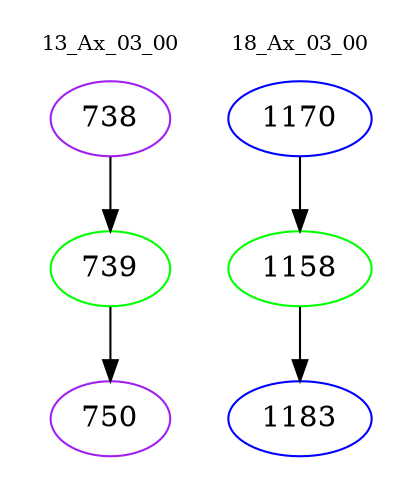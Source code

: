 digraph{
subgraph cluster_0 {
color = white
label = "13_Ax_03_00";
fontsize=10;
T0_738 [label="738", color="purple"]
T0_738 -> T0_739 [color="black"]
T0_739 [label="739", color="green"]
T0_739 -> T0_750 [color="black"]
T0_750 [label="750", color="purple"]
}
subgraph cluster_1 {
color = white
label = "18_Ax_03_00";
fontsize=10;
T1_1170 [label="1170", color="blue"]
T1_1170 -> T1_1158 [color="black"]
T1_1158 [label="1158", color="green"]
T1_1158 -> T1_1183 [color="black"]
T1_1183 [label="1183", color="blue"]
}
}
